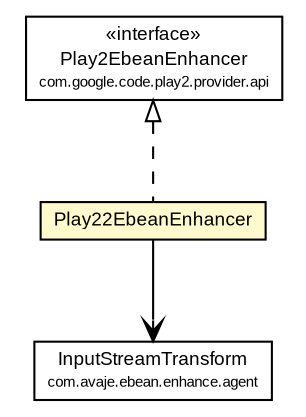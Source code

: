 #!/usr/local/bin/dot
#
# Class diagram 
# Generated by UMLGraph version R5_6-24-gf6e263 (http://www.umlgraph.org/)
#

digraph G {
	edge [fontname="arial",fontsize=10,labelfontname="arial",labelfontsize=10];
	node [fontname="arial",fontsize=10,shape=plaintext];
	nodesep=0.25;
	ranksep=0.5;
	// com.google.code.play2.provider.play22.Play22EbeanEnhancer
	c73 [label=<<table title="com.google.code.play2.provider.play22.Play22EbeanEnhancer" border="0" cellborder="1" cellspacing="0" cellpadding="2" port="p" bgcolor="lemonChiffon" href="./Play22EbeanEnhancer.html">
		<tr><td><table border="0" cellspacing="0" cellpadding="1">
<tr><td align="center" balign="center"> Play22EbeanEnhancer </td></tr>
		</table></td></tr>
		</table>>, URL="./Play22EbeanEnhancer.html", fontname="arial", fontcolor="black", fontsize=9.0];
	//com.google.code.play2.provider.play22.Play22EbeanEnhancer implements com.google.code.play2.provider.api.Play2EbeanEnhancer
	c76:p -> c73:p [dir=back,arrowtail=empty,style=dashed];
	// com.google.code.play2.provider.play22.Play22EbeanEnhancer NAVASSOC com.avaje.ebean.enhance.agent.InputStreamTransform
	c73:p -> c81:p [taillabel="", label="", headlabel="", fontname="arial", fontcolor="black", fontsize=10.0, color="black", arrowhead=open];
	// com.google.code.play2.provider.api.Play2EbeanEnhancer
	c76 [label=<<table title="com.google.code.play2.provider.api.Play2EbeanEnhancer" border="0" cellborder="1" cellspacing="0" cellpadding="2" port="p">
		<tr><td><table border="0" cellspacing="0" cellpadding="1">
<tr><td align="center" balign="center"> &#171;interface&#187; </td></tr>
<tr><td align="center" balign="center"> Play2EbeanEnhancer </td></tr>
<tr><td align="center" balign="center"><font point-size="7.0"> com.google.code.play2.provider.api </font></td></tr>
		</table></td></tr>
		</table>>, URL="null", fontname="arial", fontcolor="black", fontsize=9.0];
	// com.avaje.ebean.enhance.agent.InputStreamTransform
	c81 [label=<<table title="com.avaje.ebean.enhance.agent.InputStreamTransform" border="0" cellborder="1" cellspacing="0" cellpadding="2" port="p">
		<tr><td><table border="0" cellspacing="0" cellpadding="1">
<tr><td align="center" balign="center"> InputStreamTransform </td></tr>
<tr><td align="center" balign="center"><font point-size="7.0"> com.avaje.ebean.enhance.agent </font></td></tr>
		</table></td></tr>
		</table>>, URL="null", fontname="arial", fontcolor="black", fontsize=9.0];
}

